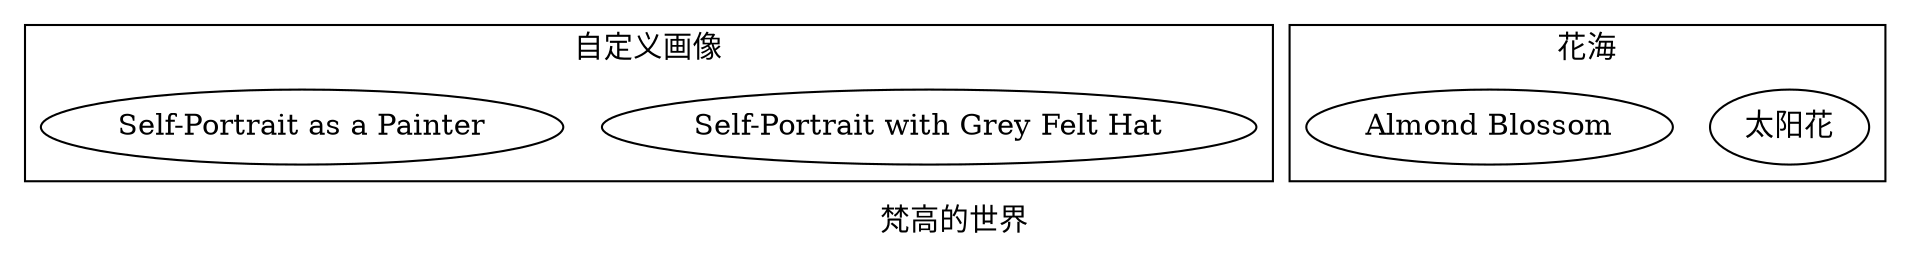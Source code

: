 graph {
  label="梵高的世界"
  URL="https://en.wikipedia.org/wiki/Vincent_van_Gogh"

  subgraph cluster_self_portraits {
    URL="https://en.wikipedia.org/wiki/Portraits_of_Vincent_van_Gogh"
    label="自定义画像"

    "Self-Portrait with Grey Felt Hat" [URL="https://www.vangoghmuseum.nl/en/collection/s0016V1962"]
    "Self-Portrait as a Painter" [URL="https://www.vangoghmuseum.nl/en/collection/s0022V1962"]
  }
  
  subgraph cluster_flowers {
    URL="https://en.wikipedia.org/wiki/Sunflowers_(Van_Gogh_series)"
    label="花海"

    "太阳花" [URL="https://www.nationalgallery.org.uk/paintings/vincent-van-gogh-sunflowers"]
    "Almond Blossom" [URL="https://www.vangoghmuseum.nl/en/collection/s0176V1962"]
  }
}